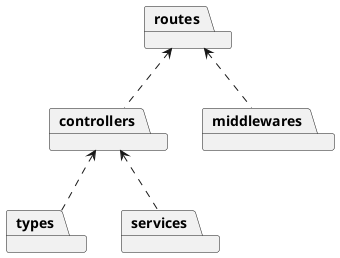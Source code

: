 @startuml

package controllers

package middlewares

package types

package routes

package services

controllers <.. services
controllers <.. types

routes <.. controllers
routes <.. middlewares


@enduml